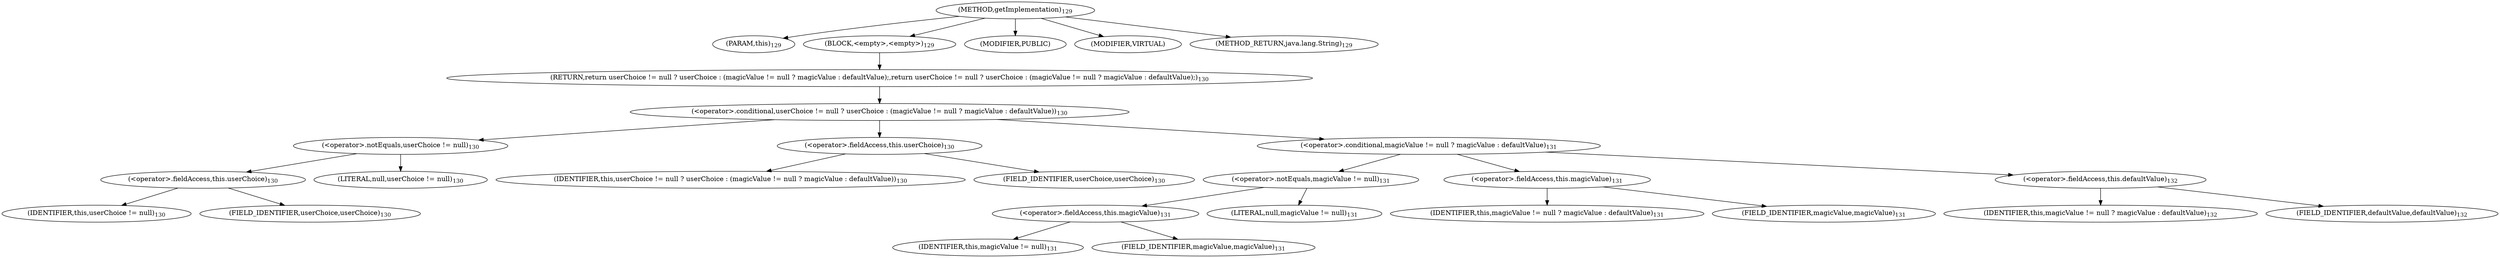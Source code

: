 digraph "getImplementation" {  
"96" [label = <(METHOD,getImplementation)<SUB>129</SUB>> ]
"97" [label = <(PARAM,this)<SUB>129</SUB>> ]
"98" [label = <(BLOCK,&lt;empty&gt;,&lt;empty&gt;)<SUB>129</SUB>> ]
"99" [label = <(RETURN,return userChoice != null ? userChoice : (magicValue != null ? magicValue : defaultValue);,return userChoice != null ? userChoice : (magicValue != null ? magicValue : defaultValue);)<SUB>130</SUB>> ]
"100" [label = <(&lt;operator&gt;.conditional,userChoice != null ? userChoice : (magicValue != null ? magicValue : defaultValue))<SUB>130</SUB>> ]
"101" [label = <(&lt;operator&gt;.notEquals,userChoice != null)<SUB>130</SUB>> ]
"102" [label = <(&lt;operator&gt;.fieldAccess,this.userChoice)<SUB>130</SUB>> ]
"103" [label = <(IDENTIFIER,this,userChoice != null)<SUB>130</SUB>> ]
"104" [label = <(FIELD_IDENTIFIER,userChoice,userChoice)<SUB>130</SUB>> ]
"105" [label = <(LITERAL,null,userChoice != null)<SUB>130</SUB>> ]
"106" [label = <(&lt;operator&gt;.fieldAccess,this.userChoice)<SUB>130</SUB>> ]
"107" [label = <(IDENTIFIER,this,userChoice != null ? userChoice : (magicValue != null ? magicValue : defaultValue))<SUB>130</SUB>> ]
"108" [label = <(FIELD_IDENTIFIER,userChoice,userChoice)<SUB>130</SUB>> ]
"109" [label = <(&lt;operator&gt;.conditional,magicValue != null ? magicValue : defaultValue)<SUB>131</SUB>> ]
"110" [label = <(&lt;operator&gt;.notEquals,magicValue != null)<SUB>131</SUB>> ]
"111" [label = <(&lt;operator&gt;.fieldAccess,this.magicValue)<SUB>131</SUB>> ]
"112" [label = <(IDENTIFIER,this,magicValue != null)<SUB>131</SUB>> ]
"113" [label = <(FIELD_IDENTIFIER,magicValue,magicValue)<SUB>131</SUB>> ]
"114" [label = <(LITERAL,null,magicValue != null)<SUB>131</SUB>> ]
"115" [label = <(&lt;operator&gt;.fieldAccess,this.magicValue)<SUB>131</SUB>> ]
"116" [label = <(IDENTIFIER,this,magicValue != null ? magicValue : defaultValue)<SUB>131</SUB>> ]
"117" [label = <(FIELD_IDENTIFIER,magicValue,magicValue)<SUB>131</SUB>> ]
"118" [label = <(&lt;operator&gt;.fieldAccess,this.defaultValue)<SUB>132</SUB>> ]
"119" [label = <(IDENTIFIER,this,magicValue != null ? magicValue : defaultValue)<SUB>132</SUB>> ]
"120" [label = <(FIELD_IDENTIFIER,defaultValue,defaultValue)<SUB>132</SUB>> ]
"121" [label = <(MODIFIER,PUBLIC)> ]
"122" [label = <(MODIFIER,VIRTUAL)> ]
"123" [label = <(METHOD_RETURN,java.lang.String)<SUB>129</SUB>> ]
  "96" -> "97" 
  "96" -> "98" 
  "96" -> "121" 
  "96" -> "122" 
  "96" -> "123" 
  "98" -> "99" 
  "99" -> "100" 
  "100" -> "101" 
  "100" -> "106" 
  "100" -> "109" 
  "101" -> "102" 
  "101" -> "105" 
  "102" -> "103" 
  "102" -> "104" 
  "106" -> "107" 
  "106" -> "108" 
  "109" -> "110" 
  "109" -> "115" 
  "109" -> "118" 
  "110" -> "111" 
  "110" -> "114" 
  "111" -> "112" 
  "111" -> "113" 
  "115" -> "116" 
  "115" -> "117" 
  "118" -> "119" 
  "118" -> "120" 
}
